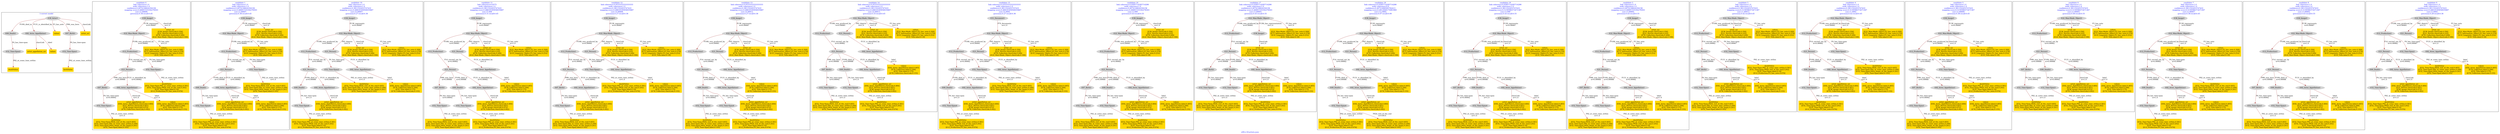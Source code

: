 digraph n0 {
fontcolor="blue"
remincross="true"
label="s09-s-18-artists.json"
subgraph cluster_0 {
label="1-correct model"
n2[style="filled",color="white",fillcolor="lightgray",label="E39_Actor1"];
n3[style="filled",color="white",fillcolor="lightgray",label="E69_Death1"];
n4[style="filled",color="white",fillcolor="lightgray",label="E82_Actor_Appellation1"];
n5[shape="plaintext",style="filled",fillcolor="gold",label="values"];
n6[style="filled",color="white",fillcolor="lightgray",label="E67_Birth1"];
n7[shape="plaintext",style="filled",fillcolor="gold",label="artist_uri"];
n8[style="filled",color="white",fillcolor="lightgray",label="E52_Time-Span1"];
n9[shape="plaintext",style="filled",fillcolor="gold",label="birthValue"];
n10[style="filled",color="white",fillcolor="lightgray",label="E52_Time-Span2"];
n11[shape="plaintext",style="filled",fillcolor="gold",label="deathValue"];
n12[shape="plaintext",style="filled",fillcolor="gold",label="artist_appellation_uri"];
n13[shape="plaintext",style="filled",fillcolor="gold",label="values"];
}
subgraph cluster_1 {
label="candidate 0\nlink coherence:1.0\nnode coherence:1.0\nconfidence:0.4074126624350158\nmapping score:0.49691533192278303\ncost:12.99899\n-precision:0.38-recall:0.45"
n15[style="filled",color="white",fillcolor="lightgray",label="E12_Production1"];
n16[style="filled",color="white",fillcolor="lightgray",label="E21_Person1"];
n17[style="filled",color="white",fillcolor="lightgray",label="E52_Time-Span2"];
n18[style="filled",color="white",fillcolor="lightgray",label="E67_Birth1"];
n19[style="filled",color="white",fillcolor="lightgray",label="E82_Actor_Appellation1"];
n20[style="filled",color="white",fillcolor="lightgray",label="E22_Man-Made_Object1"];
n21[style="filled",color="white",fillcolor="lightgray",label="E38_Image1"];
n22[style="filled",color="white",fillcolor="lightgray",label="E52_Time-Span1"];
n23[shape="plaintext",style="filled",fillcolor="gold",label="deathValue\n[E52_Time-Span,P82_at_some_time_within,0.581]\n[E52_Time-Span,P82b_end_of_the_end,0.202]\n[E52_Time-Span,label,0.14]\n[E12_Production,P3_has_note,0.076]"];
n24[shape="plaintext",style="filled",fillcolor="gold",label="values\n[E22_Man-Made_Object,P3_has_note,0.309]\n[E73_Information_Object,P3_has_note,0.279]\n[E33_Linguistic_Object,P3_has_note,0.233]\n[E35_Title,label,0.18]"];
n25[shape="plaintext",style="filled",fillcolor="gold",label="artist_appellation_uri\n[E82_Actor_Appellation,classLink,0.484]\n[E21_Person,classLink,0.401]\n[E38_Image,classLink,0.072]\n[E78_Collection,classLink,0.042]"];
n26[shape="plaintext",style="filled",fillcolor="gold",label="values\n[E82_Actor_Appellation,label,0.465]\n[E78_Collection,label,0.206]\n[E35_Title,label,0.175]\n[E78_Collection,classLink,0.155]"];
n27[shape="plaintext",style="filled",fillcolor="gold",label="artist_uri\n[E38_Image,classLink,0.356]\n[E21_Person,classLink,0.235]\n[E78_Collection,classLink,0.209]\n[E22_Man-Made_Object,classLink,0.199]"];
n28[shape="plaintext",style="filled",fillcolor="gold",label="birthValue\n[E52_Time-Span,P82b_end_of_the_end,0.405]\n[E52_Time-Span,P82_at_some_time_within,0.249]\n[E52_Time-Span,P82a_begin_of_the_begin,0.241]\n[E52_Time-Span,label,0.105]"];
}
subgraph cluster_2 {
label="candidate 1\nlink coherence:1.0\nnode coherence:1.0\nconfidence:0.4074126624350158\nmapping score:0.49691533192278303\ncost:12.99907\n-precision:0.38-recall:0.45"
n30[style="filled",color="white",fillcolor="lightgray",label="E12_Production1"];
n31[style="filled",color="white",fillcolor="lightgray",label="E21_Person1"];
n32[style="filled",color="white",fillcolor="lightgray",label="E52_Time-Span2"];
n33[style="filled",color="white",fillcolor="lightgray",label="E69_Death1"];
n34[style="filled",color="white",fillcolor="lightgray",label="E82_Actor_Appellation1"];
n35[style="filled",color="white",fillcolor="lightgray",label="E22_Man-Made_Object1"];
n36[style="filled",color="white",fillcolor="lightgray",label="E38_Image1"];
n37[style="filled",color="white",fillcolor="lightgray",label="E52_Time-Span4"];
n38[shape="plaintext",style="filled",fillcolor="gold",label="birthValue\n[E52_Time-Span,P82b_end_of_the_end,0.405]\n[E52_Time-Span,P82_at_some_time_within,0.249]\n[E52_Time-Span,P82a_begin_of_the_begin,0.241]\n[E52_Time-Span,label,0.105]"];
n39[shape="plaintext",style="filled",fillcolor="gold",label="values\n[E22_Man-Made_Object,P3_has_note,0.309]\n[E73_Information_Object,P3_has_note,0.279]\n[E33_Linguistic_Object,P3_has_note,0.233]\n[E35_Title,label,0.18]"];
n40[shape="plaintext",style="filled",fillcolor="gold",label="deathValue\n[E52_Time-Span,P82_at_some_time_within,0.581]\n[E52_Time-Span,P82b_end_of_the_end,0.202]\n[E52_Time-Span,label,0.14]\n[E12_Production,P3_has_note,0.076]"];
n41[shape="plaintext",style="filled",fillcolor="gold",label="artist_appellation_uri\n[E82_Actor_Appellation,classLink,0.484]\n[E21_Person,classLink,0.401]\n[E38_Image,classLink,0.072]\n[E78_Collection,classLink,0.042]"];
n42[shape="plaintext",style="filled",fillcolor="gold",label="values\n[E82_Actor_Appellation,label,0.465]\n[E78_Collection,label,0.206]\n[E35_Title,label,0.175]\n[E78_Collection,classLink,0.155]"];
n43[shape="plaintext",style="filled",fillcolor="gold",label="artist_uri\n[E38_Image,classLink,0.356]\n[E21_Person,classLink,0.235]\n[E78_Collection,classLink,0.209]\n[E22_Man-Made_Object,classLink,0.199]"];
}
subgraph cluster_3 {
label="candidate 10\nlink coherence:1.0\nnode coherence:1.0\nconfidence:0.3811522453747433\nmapping score:0.48816185956935887\ncost:14.99907\n-precision:0.27-recall:0.36"
n45[style="filled",color="white",fillcolor="lightgray",label="E12_Production1"];
n46[style="filled",color="white",fillcolor="lightgray",label="E21_Person1"];
n47[style="filled",color="white",fillcolor="lightgray",label="E52_Time-Span2"];
n48[style="filled",color="white",fillcolor="lightgray",label="E69_Death1"];
n49[style="filled",color="white",fillcolor="lightgray",label="E82_Actor_Appellation1"];
n50[style="filled",color="white",fillcolor="lightgray",label="E21_Person2"];
n51[style="filled",color="white",fillcolor="lightgray",label="E82_Actor_Appellation2"];
n52[style="filled",color="white",fillcolor="lightgray",label="E22_Man-Made_Object1"];
n53[style="filled",color="white",fillcolor="lightgray",label="E38_Image1"];
n54[style="filled",color="white",fillcolor="lightgray",label="E52_Time-Span4"];
n55[shape="plaintext",style="filled",fillcolor="gold",label="values\n[E82_Actor_Appellation,label,0.465]\n[E78_Collection,label,0.206]\n[E35_Title,label,0.175]\n[E78_Collection,classLink,0.155]"];
n56[shape="plaintext",style="filled",fillcolor="gold",label="artist_uri\n[E38_Image,classLink,0.356]\n[E21_Person,classLink,0.235]\n[E78_Collection,classLink,0.209]\n[E22_Man-Made_Object,classLink,0.199]"];
n57[shape="plaintext",style="filled",fillcolor="gold",label="birthValue\n[E52_Time-Span,P82b_end_of_the_end,0.405]\n[E52_Time-Span,P82_at_some_time_within,0.249]\n[E52_Time-Span,P82a_begin_of_the_begin,0.241]\n[E52_Time-Span,label,0.105]"];
n58[shape="plaintext",style="filled",fillcolor="gold",label="values\n[E22_Man-Made_Object,P3_has_note,0.309]\n[E73_Information_Object,P3_has_note,0.279]\n[E33_Linguistic_Object,P3_has_note,0.233]\n[E35_Title,label,0.18]"];
n59[shape="plaintext",style="filled",fillcolor="gold",label="deathValue\n[E52_Time-Span,P82_at_some_time_within,0.581]\n[E52_Time-Span,P82b_end_of_the_end,0.202]\n[E52_Time-Span,label,0.14]\n[E12_Production,P3_has_note,0.076]"];
n60[shape="plaintext",style="filled",fillcolor="gold",label="artist_appellation_uri\n[E82_Actor_Appellation,classLink,0.484]\n[E21_Person,classLink,0.401]\n[E38_Image,classLink,0.072]\n[E78_Collection,classLink,0.042]"];
}
subgraph cluster_4 {
label="candidate 11\nlink coherence:0.9375\nnode coherence:1.0\nconfidence:0.3811522453747433\nmapping score:0.48816185956935887\ncost:15.999\n-precision:0.31-recall:0.45"
n62[style="filled",color="white",fillcolor="lightgray",label="E12_Production1"];
n63[style="filled",color="white",fillcolor="lightgray",label="E21_Person1"];
n64[style="filled",color="white",fillcolor="lightgray",label="E67_Birth1"];
n65[style="filled",color="white",fillcolor="lightgray",label="E69_Death1"];
n66[style="filled",color="white",fillcolor="lightgray",label="E82_Actor_Appellation1"];
n67[style="filled",color="white",fillcolor="lightgray",label="E21_Person2"];
n68[style="filled",color="white",fillcolor="lightgray",label="E82_Actor_Appellation2"];
n69[style="filled",color="white",fillcolor="lightgray",label="E22_Man-Made_Object1"];
n70[style="filled",color="white",fillcolor="lightgray",label="E38_Image1"];
n71[style="filled",color="white",fillcolor="lightgray",label="E52_Time-Span1"];
n72[style="filled",color="white",fillcolor="lightgray",label="E52_Time-Span4"];
n73[shape="plaintext",style="filled",fillcolor="gold",label="values\n[E82_Actor_Appellation,label,0.465]\n[E78_Collection,label,0.206]\n[E35_Title,label,0.175]\n[E78_Collection,classLink,0.155]"];
n74[shape="plaintext",style="filled",fillcolor="gold",label="artist_uri\n[E38_Image,classLink,0.356]\n[E21_Person,classLink,0.235]\n[E78_Collection,classLink,0.209]\n[E22_Man-Made_Object,classLink,0.199]"];
n75[shape="plaintext",style="filled",fillcolor="gold",label="values\n[E22_Man-Made_Object,P3_has_note,0.309]\n[E73_Information_Object,P3_has_note,0.279]\n[E33_Linguistic_Object,P3_has_note,0.233]\n[E35_Title,label,0.18]"];
n76[shape="plaintext",style="filled",fillcolor="gold",label="deathValue\n[E52_Time-Span,P82_at_some_time_within,0.581]\n[E52_Time-Span,P82b_end_of_the_end,0.202]\n[E52_Time-Span,label,0.14]\n[E12_Production,P3_has_note,0.076]"];
n77[shape="plaintext",style="filled",fillcolor="gold",label="artist_appellation_uri\n[E82_Actor_Appellation,classLink,0.484]\n[E21_Person,classLink,0.401]\n[E38_Image,classLink,0.072]\n[E78_Collection,classLink,0.042]"];
n78[shape="plaintext",style="filled",fillcolor="gold",label="birthValue\n[E52_Time-Span,P82b_end_of_the_end,0.405]\n[E52_Time-Span,P82_at_some_time_within,0.249]\n[E52_Time-Span,P82a_begin_of_the_begin,0.241]\n[E52_Time-Span,label,0.105]"];
}
subgraph cluster_5 {
label="candidate 12\nlink coherence:0.9333333333333333\nnode coherence:1.0\nconfidence:0.3811522453747433\nmapping score:0.48816185956935887\ncost:14.99899\n-precision:0.27-recall:0.36"
n80[style="filled",color="white",fillcolor="lightgray",label="E12_Production1"];
n81[style="filled",color="white",fillcolor="lightgray",label="E21_Person1"];
n82[style="filled",color="white",fillcolor="lightgray",label="E52_Time-Span2"];
n83[style="filled",color="white",fillcolor="lightgray",label="E67_Birth1"];
n84[style="filled",color="white",fillcolor="lightgray",label="E82_Actor_Appellation1"];
n85[style="filled",color="white",fillcolor="lightgray",label="E21_Person2"];
n86[style="filled",color="white",fillcolor="lightgray",label="E82_Actor_Appellation2"];
n87[style="filled",color="white",fillcolor="lightgray",label="E22_Man-Made_Object1"];
n88[style="filled",color="white",fillcolor="lightgray",label="E38_Image1"];
n89[style="filled",color="white",fillcolor="lightgray",label="E52_Time-Span1"];
n90[shape="plaintext",style="filled",fillcolor="gold",label="values\n[E82_Actor_Appellation,label,0.465]\n[E78_Collection,label,0.206]\n[E35_Title,label,0.175]\n[E78_Collection,classLink,0.155]"];
n91[shape="plaintext",style="filled",fillcolor="gold",label="deathValue\n[E52_Time-Span,P82_at_some_time_within,0.581]\n[E52_Time-Span,P82b_end_of_the_end,0.202]\n[E52_Time-Span,label,0.14]\n[E12_Production,P3_has_note,0.076]"];
n92[shape="plaintext",style="filled",fillcolor="gold",label="artist_uri\n[E38_Image,classLink,0.356]\n[E21_Person,classLink,0.235]\n[E78_Collection,classLink,0.209]\n[E22_Man-Made_Object,classLink,0.199]"];
n93[shape="plaintext",style="filled",fillcolor="gold",label="values\n[E22_Man-Made_Object,P3_has_note,0.309]\n[E73_Information_Object,P3_has_note,0.279]\n[E33_Linguistic_Object,P3_has_note,0.233]\n[E35_Title,label,0.18]"];
n94[shape="plaintext",style="filled",fillcolor="gold",label="artist_appellation_uri\n[E82_Actor_Appellation,classLink,0.484]\n[E21_Person,classLink,0.401]\n[E38_Image,classLink,0.072]\n[E78_Collection,classLink,0.042]"];
n95[shape="plaintext",style="filled",fillcolor="gold",label="birthValue\n[E52_Time-Span,P82b_end_of_the_end,0.405]\n[E52_Time-Span,P82_at_some_time_within,0.249]\n[E52_Time-Span,P82a_begin_of_the_begin,0.241]\n[E52_Time-Span,label,0.105]"];
}
subgraph cluster_6 {
label="candidate 13\nlink coherence:0.9333333333333333\nnode coherence:1.0\nconfidence:0.3811522453747433\nmapping score:0.48816185956935887\ncost:14.99912\n-precision:0.27-recall:0.36"
n97[style="filled",color="white",fillcolor="lightgray",label="E12_Production1"];
n98[style="filled",color="white",fillcolor="lightgray",label="E21_Person1"];
n99[style="filled",color="white",fillcolor="lightgray",label="E69_Death1"];
n100[style="filled",color="white",fillcolor="lightgray",label="E82_Actor_Appellation1"];
n101[style="filled",color="white",fillcolor="lightgray",label="E21_Person2"];
n102[style="filled",color="white",fillcolor="lightgray",label="E82_Actor_Appellation2"];
n103[style="filled",color="white",fillcolor="lightgray",label="E22_Man-Made_Object1"];
n104[style="filled",color="white",fillcolor="lightgray",label="E38_Image1"];
n105[style="filled",color="white",fillcolor="lightgray",label="E52_Time-Span3"];
n106[style="filled",color="white",fillcolor="lightgray",label="E52_Time-Span4"];
n107[shape="plaintext",style="filled",fillcolor="gold",label="values\n[E82_Actor_Appellation,label,0.465]\n[E78_Collection,label,0.206]\n[E35_Title,label,0.175]\n[E78_Collection,classLink,0.155]"];
n108[shape="plaintext",style="filled",fillcolor="gold",label="artist_uri\n[E38_Image,classLink,0.356]\n[E21_Person,classLink,0.235]\n[E78_Collection,classLink,0.209]\n[E22_Man-Made_Object,classLink,0.199]"];
n109[shape="plaintext",style="filled",fillcolor="gold",label="values\n[E22_Man-Made_Object,P3_has_note,0.309]\n[E73_Information_Object,P3_has_note,0.279]\n[E33_Linguistic_Object,P3_has_note,0.233]\n[E35_Title,label,0.18]"];
n110[shape="plaintext",style="filled",fillcolor="gold",label="deathValue\n[E52_Time-Span,P82_at_some_time_within,0.581]\n[E52_Time-Span,P82b_end_of_the_end,0.202]\n[E52_Time-Span,label,0.14]\n[E12_Production,P3_has_note,0.076]"];
n111[shape="plaintext",style="filled",fillcolor="gold",label="birthValue\n[E52_Time-Span,P82b_end_of_the_end,0.405]\n[E52_Time-Span,P82_at_some_time_within,0.249]\n[E52_Time-Span,P82a_begin_of_the_begin,0.241]\n[E52_Time-Span,label,0.105]"];
n112[shape="plaintext",style="filled",fillcolor="gold",label="artist_appellation_uri\n[E82_Actor_Appellation,classLink,0.484]\n[E21_Person,classLink,0.401]\n[E38_Image,classLink,0.072]\n[E78_Collection,classLink,0.042]"];
}
subgraph cluster_7 {
label="candidate 14\nlink coherence:0.9333333333333333\nnode coherence:1.0\nconfidence:0.3811522453747433\nmapping score:0.48816185956935887\ncost:14.99913\n-precision:0.33-recall:0.45"
n114[style="filled",color="white",fillcolor="lightgray",label="E12_Production1"];
n115[style="filled",color="white",fillcolor="lightgray",label="E21_Person1"];
n116[style="filled",color="white",fillcolor="lightgray",label="E67_Birth1"];
n117[style="filled",color="white",fillcolor="lightgray",label="E69_Death1"];
n118[style="filled",color="white",fillcolor="lightgray",label="E82_Actor_Appellation1"];
n119[style="filled",color="white",fillcolor="lightgray",label="E21_Person2"];
n120[style="filled",color="white",fillcolor="lightgray",label="E82_Actor_Appellation2"];
n121[style="filled",color="white",fillcolor="lightgray",label="E22_Man-Made_Object1"];
n122[style="filled",color="white",fillcolor="lightgray",label="E52_Time-Span1"];
n123[style="filled",color="white",fillcolor="lightgray",label="E52_Time-Span4"];
n124[shape="plaintext",style="filled",fillcolor="gold",label="values\n[E82_Actor_Appellation,label,0.465]\n[E78_Collection,label,0.206]\n[E35_Title,label,0.175]\n[E78_Collection,classLink,0.155]"];
n125[shape="plaintext",style="filled",fillcolor="gold",label="artist_uri\n[E38_Image,classLink,0.356]\n[E21_Person,classLink,0.235]\n[E78_Collection,classLink,0.209]\n[E22_Man-Made_Object,classLink,0.199]"];
n126[shape="plaintext",style="filled",fillcolor="gold",label="values\n[E22_Man-Made_Object,P3_has_note,0.309]\n[E73_Information_Object,P3_has_note,0.279]\n[E33_Linguistic_Object,P3_has_note,0.233]\n[E35_Title,label,0.18]"];
n127[shape="plaintext",style="filled",fillcolor="gold",label="deathValue\n[E52_Time-Span,P82_at_some_time_within,0.581]\n[E52_Time-Span,P82b_end_of_the_end,0.202]\n[E52_Time-Span,label,0.14]\n[E12_Production,P3_has_note,0.076]"];
n128[shape="plaintext",style="filled",fillcolor="gold",label="artist_appellation_uri\n[E82_Actor_Appellation,classLink,0.484]\n[E21_Person,classLink,0.401]\n[E38_Image,classLink,0.072]\n[E78_Collection,classLink,0.042]"];
n129[shape="plaintext",style="filled",fillcolor="gold",label="birthValue\n[E52_Time-Span,P82b_end_of_the_end,0.405]\n[E52_Time-Span,P82_at_some_time_within,0.249]\n[E52_Time-Span,P82a_begin_of_the_begin,0.241]\n[E52_Time-Span,label,0.105]"];
}
subgraph cluster_8 {
label="candidate 15\nlink coherence:0.9333333333333333\nnode coherence:1.0\nconfidence:0.3811522453747433\nmapping score:0.48816185956935887\ncost:14.9992\n-precision:0.27-recall:0.36"
n131[style="filled",color="white",fillcolor="lightgray",label="E12_Production1"];
n132[style="filled",color="white",fillcolor="lightgray",label="E21_Person1"];
n133[style="filled",color="white",fillcolor="lightgray",label="E52_Time-Span2"];
n134[style="filled",color="white",fillcolor="lightgray",label="E69_Death1"];
n135[style="filled",color="white",fillcolor="lightgray",label="E82_Actor_Appellation1"];
n136[style="filled",color="white",fillcolor="lightgray",label="E21_Person2"];
n137[style="filled",color="white",fillcolor="lightgray",label="E82_Actor_Appellation2"];
n138[style="filled",color="white",fillcolor="lightgray",label="E22_Man-Made_Object1"];
n139[style="filled",color="white",fillcolor="lightgray",label="E31_Document1"];
n140[style="filled",color="white",fillcolor="lightgray",label="E52_Time-Span4"];
n141[shape="plaintext",style="filled",fillcolor="gold",label="values\n[E82_Actor_Appellation,label,0.465]\n[E78_Collection,label,0.206]\n[E35_Title,label,0.175]\n[E78_Collection,classLink,0.155]"];
n142[shape="plaintext",style="filled",fillcolor="gold",label="artist_uri\n[E38_Image,classLink,0.356]\n[E21_Person,classLink,0.235]\n[E78_Collection,classLink,0.209]\n[E22_Man-Made_Object,classLink,0.199]"];
n143[shape="plaintext",style="filled",fillcolor="gold",label="birthValue\n[E52_Time-Span,P82b_end_of_the_end,0.405]\n[E52_Time-Span,P82_at_some_time_within,0.249]\n[E52_Time-Span,P82a_begin_of_the_begin,0.241]\n[E52_Time-Span,label,0.105]"];
n144[shape="plaintext",style="filled",fillcolor="gold",label="values\n[E22_Man-Made_Object,P3_has_note,0.309]\n[E73_Information_Object,P3_has_note,0.279]\n[E33_Linguistic_Object,P3_has_note,0.233]\n[E35_Title,label,0.18]"];
n145[shape="plaintext",style="filled",fillcolor="gold",label="deathValue\n[E52_Time-Span,P82_at_some_time_within,0.581]\n[E52_Time-Span,P82b_end_of_the_end,0.202]\n[E52_Time-Span,label,0.14]\n[E12_Production,P3_has_note,0.076]"];
n146[shape="plaintext",style="filled",fillcolor="gold",label="artist_appellation_uri\n[E82_Actor_Appellation,classLink,0.484]\n[E21_Person,classLink,0.401]\n[E38_Image,classLink,0.072]\n[E78_Collection,classLink,0.042]"];
}
subgraph cluster_9 {
label="candidate 16\nlink coherence:0.9285714285714286\nnode coherence:1.0\nconfidence:0.4074126624350158\nmapping score:0.49691533192278303\ncost:13.999\n-precision:0.43-recall:0.55"
n148[style="filled",color="white",fillcolor="lightgray",label="E12_Production1"];
n149[style="filled",color="white",fillcolor="lightgray",label="E21_Person1"];
n150[style="filled",color="white",fillcolor="lightgray",label="E67_Birth1"];
n151[style="filled",color="white",fillcolor="lightgray",label="E69_Death1"];
n152[style="filled",color="white",fillcolor="lightgray",label="E82_Actor_Appellation1"];
n153[style="filled",color="white",fillcolor="lightgray",label="E22_Man-Made_Object1"];
n154[style="filled",color="white",fillcolor="lightgray",label="E38_Image1"];
n155[style="filled",color="white",fillcolor="lightgray",label="E52_Time-Span1"];
n156[style="filled",color="white",fillcolor="lightgray",label="E52_Time-Span4"];
n157[shape="plaintext",style="filled",fillcolor="gold",label="values\n[E22_Man-Made_Object,P3_has_note,0.309]\n[E73_Information_Object,P3_has_note,0.279]\n[E33_Linguistic_Object,P3_has_note,0.233]\n[E35_Title,label,0.18]"];
n158[shape="plaintext",style="filled",fillcolor="gold",label="deathValue\n[E52_Time-Span,P82_at_some_time_within,0.581]\n[E52_Time-Span,P82b_end_of_the_end,0.202]\n[E52_Time-Span,label,0.14]\n[E12_Production,P3_has_note,0.076]"];
n159[shape="plaintext",style="filled",fillcolor="gold",label="artist_appellation_uri\n[E82_Actor_Appellation,classLink,0.484]\n[E21_Person,classLink,0.401]\n[E38_Image,classLink,0.072]\n[E78_Collection,classLink,0.042]"];
n160[shape="plaintext",style="filled",fillcolor="gold",label="values\n[E82_Actor_Appellation,label,0.465]\n[E78_Collection,label,0.206]\n[E35_Title,label,0.175]\n[E78_Collection,classLink,0.155]"];
n161[shape="plaintext",style="filled",fillcolor="gold",label="artist_uri\n[E38_Image,classLink,0.356]\n[E21_Person,classLink,0.235]\n[E78_Collection,classLink,0.209]\n[E22_Man-Made_Object,classLink,0.199]"];
n162[shape="plaintext",style="filled",fillcolor="gold",label="birthValue\n[E52_Time-Span,P82b_end_of_the_end,0.405]\n[E52_Time-Span,P82_at_some_time_within,0.249]\n[E52_Time-Span,P82a_begin_of_the_begin,0.241]\n[E52_Time-Span,label,0.105]"];
}
subgraph cluster_10 {
label="candidate 17\nlink coherence:0.9285714285714286\nnode coherence:1.0\nconfidence:0.4074126624350158\nmapping score:0.49691533192278303\ncost:13.99905\n-precision:0.43-recall:0.55"
n164[style="filled",color="white",fillcolor="lightgray",label="E12_Production1"];
n165[style="filled",color="white",fillcolor="lightgray",label="E21_Person1"];
n166[style="filled",color="white",fillcolor="lightgray",label="E67_Birth1"];
n167[style="filled",color="white",fillcolor="lightgray",label="E69_Death1"];
n168[style="filled",color="white",fillcolor="lightgray",label="E82_Actor_Appellation1"];
n169[style="filled",color="white",fillcolor="lightgray",label="E22_Man-Made_Object1"];
n170[style="filled",color="white",fillcolor="lightgray",label="E38_Image1"];
n171[style="filled",color="white",fillcolor="lightgray",label="E52_Time-Span1"];
n172[style="filled",color="white",fillcolor="lightgray",label="E52_Time-Span3"];
n173[shape="plaintext",style="filled",fillcolor="gold",label="values\n[E22_Man-Made_Object,P3_has_note,0.309]\n[E73_Information_Object,P3_has_note,0.279]\n[E33_Linguistic_Object,P3_has_note,0.233]\n[E35_Title,label,0.18]"];
n174[shape="plaintext",style="filled",fillcolor="gold",label="deathValue\n[E52_Time-Span,P82_at_some_time_within,0.581]\n[E52_Time-Span,P82b_end_of_the_end,0.202]\n[E52_Time-Span,label,0.14]\n[E12_Production,P3_has_note,0.076]"];
n175[shape="plaintext",style="filled",fillcolor="gold",label="artist_appellation_uri\n[E82_Actor_Appellation,classLink,0.484]\n[E21_Person,classLink,0.401]\n[E38_Image,classLink,0.072]\n[E78_Collection,classLink,0.042]"];
n176[shape="plaintext",style="filled",fillcolor="gold",label="values\n[E82_Actor_Appellation,label,0.465]\n[E78_Collection,label,0.206]\n[E35_Title,label,0.175]\n[E78_Collection,classLink,0.155]"];
n177[shape="plaintext",style="filled",fillcolor="gold",label="artist_uri\n[E38_Image,classLink,0.356]\n[E21_Person,classLink,0.235]\n[E78_Collection,classLink,0.209]\n[E22_Man-Made_Object,classLink,0.199]"];
n178[shape="plaintext",style="filled",fillcolor="gold",label="birthValue\n[E52_Time-Span,P82b_end_of_the_end,0.405]\n[E52_Time-Span,P82_at_some_time_within,0.249]\n[E52_Time-Span,P82a_begin_of_the_begin,0.241]\n[E52_Time-Span,label,0.105]"];
}
subgraph cluster_11 {
label="candidate 18\nlink coherence:0.9285714285714286\nnode coherence:0.9\nconfidence:0.40721808585792413\nmapping score:0.4912949175081969\ncost:112.9992\n-precision:0.07-recall:0.09"
n180[style="filled",color="white",fillcolor="lightgray",label="E12_Production1"];
n181[style="filled",color="white",fillcolor="lightgray",label="E21_Person1"];
n182[style="filled",color="white",fillcolor="lightgray",label="E69_Death1"];
n183[style="filled",color="white",fillcolor="lightgray",label="E82_Actor_Appellation1"];
n184[style="filled",color="white",fillcolor="lightgray",label="E21_Person2"];
n185[style="filled",color="white",fillcolor="lightgray",label="E82_Actor_Appellation2"];
n186[style="filled",color="white",fillcolor="lightgray",label="E22_Man-Made_Object1"];
n187[style="filled",color="white",fillcolor="lightgray",label="E38_Image1"];
n188[style="filled",color="white",fillcolor="lightgray",label="E52_Time-Span4"];
n189[shape="plaintext",style="filled",fillcolor="gold",label="values\n[E82_Actor_Appellation,label,0.465]\n[E78_Collection,label,0.206]\n[E35_Title,label,0.175]\n[E78_Collection,classLink,0.155]"];
n190[shape="plaintext",style="filled",fillcolor="gold",label="artist_uri\n[E38_Image,classLink,0.356]\n[E21_Person,classLink,0.235]\n[E78_Collection,classLink,0.209]\n[E22_Man-Made_Object,classLink,0.199]"];
n191[shape="plaintext",style="filled",fillcolor="gold",label="values\n[E22_Man-Made_Object,P3_has_note,0.309]\n[E73_Information_Object,P3_has_note,0.279]\n[E33_Linguistic_Object,P3_has_note,0.233]\n[E35_Title,label,0.18]"];
n192[shape="plaintext",style="filled",fillcolor="gold",label="deathValue\n[E52_Time-Span,P82_at_some_time_within,0.581]\n[E52_Time-Span,P82b_end_of_the_end,0.202]\n[E52_Time-Span,label,0.14]\n[E12_Production,P3_has_note,0.076]"];
n193[shape="plaintext",style="filled",fillcolor="gold",label="artist_appellation_uri\n[E82_Actor_Appellation,classLink,0.484]\n[E21_Person,classLink,0.401]\n[E38_Image,classLink,0.072]\n[E78_Collection,classLink,0.042]"];
n194[shape="plaintext",style="filled",fillcolor="gold",label="birthValue\n[E52_Time-Span,P82b_end_of_the_end,0.405]\n[E52_Time-Span,P82_at_some_time_within,0.249]\n[E52_Time-Span,P82a_begin_of_the_begin,0.241]\n[E52_Time-Span,label,0.105]"];
}
subgraph cluster_12 {
label="candidate 19\nlink coherence:0.9285714285714286\nnode coherence:1.0\nconfidence:0.3811522453747433\nmapping score:0.5159396373471367\ncost:13.999\n-precision:0.43-recall:0.55"
n196[style="filled",color="white",fillcolor="lightgray",label="E12_Production1"];
n197[style="filled",color="white",fillcolor="lightgray",label="E21_Person1"];
n198[style="filled",color="white",fillcolor="lightgray",label="E67_Birth1"];
n199[style="filled",color="white",fillcolor="lightgray",label="E69_Death1"];
n200[style="filled",color="white",fillcolor="lightgray",label="E82_Actor_Appellation1"];
n201[style="filled",color="white",fillcolor="lightgray",label="E22_Man-Made_Object1"];
n202[style="filled",color="white",fillcolor="lightgray",label="E38_Image1"];
n203[style="filled",color="white",fillcolor="lightgray",label="E52_Time-Span1"];
n204[style="filled",color="white",fillcolor="lightgray",label="E52_Time-Span4"];
n205[shape="plaintext",style="filled",fillcolor="gold",label="artist_uri\n[E38_Image,classLink,0.356]\n[E21_Person,classLink,0.235]\n[E78_Collection,classLink,0.209]\n[E22_Man-Made_Object,classLink,0.199]"];
n206[shape="plaintext",style="filled",fillcolor="gold",label="values\n[E22_Man-Made_Object,P3_has_note,0.309]\n[E73_Information_Object,P3_has_note,0.279]\n[E33_Linguistic_Object,P3_has_note,0.233]\n[E35_Title,label,0.18]"];
n207[shape="plaintext",style="filled",fillcolor="gold",label="deathValue\n[E52_Time-Span,P82_at_some_time_within,0.581]\n[E52_Time-Span,P82b_end_of_the_end,0.202]\n[E52_Time-Span,label,0.14]\n[E12_Production,P3_has_note,0.076]"];
n208[shape="plaintext",style="filled",fillcolor="gold",label="artist_appellation_uri\n[E82_Actor_Appellation,classLink,0.484]\n[E21_Person,classLink,0.401]\n[E38_Image,classLink,0.072]\n[E78_Collection,classLink,0.042]"];
n209[shape="plaintext",style="filled",fillcolor="gold",label="values\n[E82_Actor_Appellation,label,0.465]\n[E78_Collection,label,0.206]\n[E35_Title,label,0.175]\n[E78_Collection,classLink,0.155]"];
n210[shape="plaintext",style="filled",fillcolor="gold",label="birthValue\n[E52_Time-Span,P82b_end_of_the_end,0.405]\n[E52_Time-Span,P82_at_some_time_within,0.249]\n[E52_Time-Span,P82a_begin_of_the_begin,0.241]\n[E52_Time-Span,label,0.105]"];
}
subgraph cluster_13 {
label="candidate 2\nlink coherence:1.0\nnode coherence:1.0\nconfidence:0.4074126624350158\nmapping score:0.49691533192278303\ncost:13.99892\n-precision:0.43-recall:0.55"
n212[style="filled",color="white",fillcolor="lightgray",label="E12_Production1"];
n213[style="filled",color="white",fillcolor="lightgray",label="E21_Person1"];
n214[style="filled",color="white",fillcolor="lightgray",label="E67_Birth1"];
n215[style="filled",color="white",fillcolor="lightgray",label="E69_Death1"];
n216[style="filled",color="white",fillcolor="lightgray",label="E82_Actor_Appellation1"];
n217[style="filled",color="white",fillcolor="lightgray",label="E22_Man-Made_Object1"];
n218[style="filled",color="white",fillcolor="lightgray",label="E38_Image1"];
n219[style="filled",color="white",fillcolor="lightgray",label="E52_Time-Span1"];
n220[style="filled",color="white",fillcolor="lightgray",label="E52_Time-Span3"];
n221[shape="plaintext",style="filled",fillcolor="gold",label="values\n[E22_Man-Made_Object,P3_has_note,0.309]\n[E73_Information_Object,P3_has_note,0.279]\n[E33_Linguistic_Object,P3_has_note,0.233]\n[E35_Title,label,0.18]"];
n222[shape="plaintext",style="filled",fillcolor="gold",label="deathValue\n[E52_Time-Span,P82_at_some_time_within,0.581]\n[E52_Time-Span,P82b_end_of_the_end,0.202]\n[E52_Time-Span,label,0.14]\n[E12_Production,P3_has_note,0.076]"];
n223[shape="plaintext",style="filled",fillcolor="gold",label="artist_appellation_uri\n[E82_Actor_Appellation,classLink,0.484]\n[E21_Person,classLink,0.401]\n[E38_Image,classLink,0.072]\n[E78_Collection,classLink,0.042]"];
n224[shape="plaintext",style="filled",fillcolor="gold",label="values\n[E82_Actor_Appellation,label,0.465]\n[E78_Collection,label,0.206]\n[E35_Title,label,0.175]\n[E78_Collection,classLink,0.155]"];
n225[shape="plaintext",style="filled",fillcolor="gold",label="artist_uri\n[E38_Image,classLink,0.356]\n[E21_Person,classLink,0.235]\n[E78_Collection,classLink,0.209]\n[E22_Man-Made_Object,classLink,0.199]"];
n226[shape="plaintext",style="filled",fillcolor="gold",label="birthValue\n[E52_Time-Span,P82b_end_of_the_end,0.405]\n[E52_Time-Span,P82_at_some_time_within,0.249]\n[E52_Time-Span,P82a_begin_of_the_begin,0.241]\n[E52_Time-Span,label,0.105]"];
}
subgraph cluster_14 {
label="candidate 3\nlink coherence:1.0\nnode coherence:1.0\nconfidence:0.3811522453747433\nmapping score:0.5159396373471367\ncost:11.99912\n-precision:0.42-recall:0.45"
n228[style="filled",color="white",fillcolor="lightgray",label="E12_Production1"];
n229[style="filled",color="white",fillcolor="lightgray",label="E21_Person1"];
n230[style="filled",color="white",fillcolor="lightgray",label="E52_Time-Span2"];
n231[style="filled",color="white",fillcolor="lightgray",label="E67_Birth1"];
n232[style="filled",color="white",fillcolor="lightgray",label="E82_Actor_Appellation1"];
n233[style="filled",color="white",fillcolor="lightgray",label="E22_Man-Made_Object1"];
n234[style="filled",color="white",fillcolor="lightgray",label="E52_Time-Span1"];
n235[shape="plaintext",style="filled",fillcolor="gold",label="deathValue\n[E52_Time-Span,P82_at_some_time_within,0.581]\n[E52_Time-Span,P82b_end_of_the_end,0.202]\n[E52_Time-Span,label,0.14]\n[E12_Production,P3_has_note,0.076]"];
n236[shape="plaintext",style="filled",fillcolor="gold",label="artist_uri\n[E38_Image,classLink,0.356]\n[E21_Person,classLink,0.235]\n[E78_Collection,classLink,0.209]\n[E22_Man-Made_Object,classLink,0.199]"];
n237[shape="plaintext",style="filled",fillcolor="gold",label="values\n[E22_Man-Made_Object,P3_has_note,0.309]\n[E73_Information_Object,P3_has_note,0.279]\n[E33_Linguistic_Object,P3_has_note,0.233]\n[E35_Title,label,0.18]"];
n238[shape="plaintext",style="filled",fillcolor="gold",label="artist_appellation_uri\n[E82_Actor_Appellation,classLink,0.484]\n[E21_Person,classLink,0.401]\n[E38_Image,classLink,0.072]\n[E78_Collection,classLink,0.042]"];
n239[shape="plaintext",style="filled",fillcolor="gold",label="values\n[E82_Actor_Appellation,label,0.465]\n[E78_Collection,label,0.206]\n[E35_Title,label,0.175]\n[E78_Collection,classLink,0.155]"];
n240[shape="plaintext",style="filled",fillcolor="gold",label="birthValue\n[E52_Time-Span,P82b_end_of_the_end,0.405]\n[E52_Time-Span,P82_at_some_time_within,0.249]\n[E52_Time-Span,P82a_begin_of_the_begin,0.241]\n[E52_Time-Span,label,0.105]"];
}
subgraph cluster_15 {
label="candidate 4\nlink coherence:1.0\nnode coherence:1.0\nconfidence:0.3811522453747433\nmapping score:0.5159396373471367\ncost:11.9992\n-precision:0.42-recall:0.45"
n242[style="filled",color="white",fillcolor="lightgray",label="E12_Production1"];
n243[style="filled",color="white",fillcolor="lightgray",label="E21_Person1"];
n244[style="filled",color="white",fillcolor="lightgray",label="E52_Time-Span2"];
n245[style="filled",color="white",fillcolor="lightgray",label="E69_Death1"];
n246[style="filled",color="white",fillcolor="lightgray",label="E82_Actor_Appellation1"];
n247[style="filled",color="white",fillcolor="lightgray",label="E22_Man-Made_Object1"];
n248[style="filled",color="white",fillcolor="lightgray",label="E52_Time-Span4"];
n249[shape="plaintext",style="filled",fillcolor="gold",label="artist_uri\n[E38_Image,classLink,0.356]\n[E21_Person,classLink,0.235]\n[E78_Collection,classLink,0.209]\n[E22_Man-Made_Object,classLink,0.199]"];
n250[shape="plaintext",style="filled",fillcolor="gold",label="birthValue\n[E52_Time-Span,P82b_end_of_the_end,0.405]\n[E52_Time-Span,P82_at_some_time_within,0.249]\n[E52_Time-Span,P82a_begin_of_the_begin,0.241]\n[E52_Time-Span,label,0.105]"];
n251[shape="plaintext",style="filled",fillcolor="gold",label="values\n[E22_Man-Made_Object,P3_has_note,0.309]\n[E73_Information_Object,P3_has_note,0.279]\n[E33_Linguistic_Object,P3_has_note,0.233]\n[E35_Title,label,0.18]"];
n252[shape="plaintext",style="filled",fillcolor="gold",label="deathValue\n[E52_Time-Span,P82_at_some_time_within,0.581]\n[E52_Time-Span,P82b_end_of_the_end,0.202]\n[E52_Time-Span,label,0.14]\n[E12_Production,P3_has_note,0.076]"];
n253[shape="plaintext",style="filled",fillcolor="gold",label="artist_appellation_uri\n[E82_Actor_Appellation,classLink,0.484]\n[E21_Person,classLink,0.401]\n[E38_Image,classLink,0.072]\n[E78_Collection,classLink,0.042]"];
n254[shape="plaintext",style="filled",fillcolor="gold",label="values\n[E82_Actor_Appellation,label,0.465]\n[E78_Collection,label,0.206]\n[E35_Title,label,0.175]\n[E78_Collection,classLink,0.155]"];
}
subgraph cluster_16 {
label="candidate 5\nlink coherence:1.0\nnode coherence:1.0\nconfidence:0.3811522453747433\nmapping score:0.5159396373471367\ncost:12.99899\n-precision:0.38-recall:0.45"
n256[style="filled",color="white",fillcolor="lightgray",label="E12_Production1"];
n257[style="filled",color="white",fillcolor="lightgray",label="E21_Person1"];
n258[style="filled",color="white",fillcolor="lightgray",label="E52_Time-Span2"];
n259[style="filled",color="white",fillcolor="lightgray",label="E67_Birth1"];
n260[style="filled",color="white",fillcolor="lightgray",label="E82_Actor_Appellation1"];
n261[style="filled",color="white",fillcolor="lightgray",label="E22_Man-Made_Object1"];
n262[style="filled",color="white",fillcolor="lightgray",label="E38_Image1"];
n263[style="filled",color="white",fillcolor="lightgray",label="E52_Time-Span1"];
n264[shape="plaintext",style="filled",fillcolor="gold",label="deathValue\n[E52_Time-Span,P82_at_some_time_within,0.581]\n[E52_Time-Span,P82b_end_of_the_end,0.202]\n[E52_Time-Span,label,0.14]\n[E12_Production,P3_has_note,0.076]"];
n265[shape="plaintext",style="filled",fillcolor="gold",label="artist_uri\n[E38_Image,classLink,0.356]\n[E21_Person,classLink,0.235]\n[E78_Collection,classLink,0.209]\n[E22_Man-Made_Object,classLink,0.199]"];
n266[shape="plaintext",style="filled",fillcolor="gold",label="values\n[E22_Man-Made_Object,P3_has_note,0.309]\n[E73_Information_Object,P3_has_note,0.279]\n[E33_Linguistic_Object,P3_has_note,0.233]\n[E35_Title,label,0.18]"];
n267[shape="plaintext",style="filled",fillcolor="gold",label="artist_appellation_uri\n[E82_Actor_Appellation,classLink,0.484]\n[E21_Person,classLink,0.401]\n[E38_Image,classLink,0.072]\n[E78_Collection,classLink,0.042]"];
n268[shape="plaintext",style="filled",fillcolor="gold",label="values\n[E82_Actor_Appellation,label,0.465]\n[E78_Collection,label,0.206]\n[E35_Title,label,0.175]\n[E78_Collection,classLink,0.155]"];
n269[shape="plaintext",style="filled",fillcolor="gold",label="birthValue\n[E52_Time-Span,P82b_end_of_the_end,0.405]\n[E52_Time-Span,P82_at_some_time_within,0.249]\n[E52_Time-Span,P82a_begin_of_the_begin,0.241]\n[E52_Time-Span,label,0.105]"];
}
subgraph cluster_17 {
label="candidate 6\nlink coherence:1.0\nnode coherence:1.0\nconfidence:0.3811522453747433\nmapping score:0.5159396373471367\ncost:12.99905\n-precision:0.46-recall:0.55"
n271[style="filled",color="white",fillcolor="lightgray",label="E12_Production1"];
n272[style="filled",color="white",fillcolor="lightgray",label="E21_Person1"];
n273[style="filled",color="white",fillcolor="lightgray",label="E67_Birth1"];
n274[style="filled",color="white",fillcolor="lightgray",label="E69_Death1"];
n275[style="filled",color="white",fillcolor="lightgray",label="E82_Actor_Appellation1"];
n276[style="filled",color="white",fillcolor="lightgray",label="E22_Man-Made_Object1"];
n277[style="filled",color="white",fillcolor="lightgray",label="E52_Time-Span1"];
n278[style="filled",color="white",fillcolor="lightgray",label="E52_Time-Span3"];
n279[shape="plaintext",style="filled",fillcolor="gold",label="artist_uri\n[E38_Image,classLink,0.356]\n[E21_Person,classLink,0.235]\n[E78_Collection,classLink,0.209]\n[E22_Man-Made_Object,classLink,0.199]"];
n280[shape="plaintext",style="filled",fillcolor="gold",label="values\n[E22_Man-Made_Object,P3_has_note,0.309]\n[E73_Information_Object,P3_has_note,0.279]\n[E33_Linguistic_Object,P3_has_note,0.233]\n[E35_Title,label,0.18]"];
n281[shape="plaintext",style="filled",fillcolor="gold",label="deathValue\n[E52_Time-Span,P82_at_some_time_within,0.581]\n[E52_Time-Span,P82b_end_of_the_end,0.202]\n[E52_Time-Span,label,0.14]\n[E12_Production,P3_has_note,0.076]"];
n282[shape="plaintext",style="filled",fillcolor="gold",label="artist_appellation_uri\n[E82_Actor_Appellation,classLink,0.484]\n[E21_Person,classLink,0.401]\n[E38_Image,classLink,0.072]\n[E78_Collection,classLink,0.042]"];
n283[shape="plaintext",style="filled",fillcolor="gold",label="values\n[E82_Actor_Appellation,label,0.465]\n[E78_Collection,label,0.206]\n[E35_Title,label,0.175]\n[E78_Collection,classLink,0.155]"];
n284[shape="plaintext",style="filled",fillcolor="gold",label="birthValue\n[E52_Time-Span,P82b_end_of_the_end,0.405]\n[E52_Time-Span,P82_at_some_time_within,0.249]\n[E52_Time-Span,P82a_begin_of_the_begin,0.241]\n[E52_Time-Span,label,0.105]"];
}
subgraph cluster_18 {
label="candidate 7\nlink coherence:1.0\nnode coherence:1.0\nconfidence:0.3811522453747433\nmapping score:0.5159396373471367\ncost:12.99907\n-precision:0.38-recall:0.45"
n286[style="filled",color="white",fillcolor="lightgray",label="E12_Production1"];
n287[style="filled",color="white",fillcolor="lightgray",label="E21_Person1"];
n288[style="filled",color="white",fillcolor="lightgray",label="E52_Time-Span2"];
n289[style="filled",color="white",fillcolor="lightgray",label="E69_Death1"];
n290[style="filled",color="white",fillcolor="lightgray",label="E82_Actor_Appellation1"];
n291[style="filled",color="white",fillcolor="lightgray",label="E22_Man-Made_Object1"];
n292[style="filled",color="white",fillcolor="lightgray",label="E38_Image1"];
n293[style="filled",color="white",fillcolor="lightgray",label="E52_Time-Span4"];
n294[shape="plaintext",style="filled",fillcolor="gold",label="artist_uri\n[E38_Image,classLink,0.356]\n[E21_Person,classLink,0.235]\n[E78_Collection,classLink,0.209]\n[E22_Man-Made_Object,classLink,0.199]"];
n295[shape="plaintext",style="filled",fillcolor="gold",label="birthValue\n[E52_Time-Span,P82b_end_of_the_end,0.405]\n[E52_Time-Span,P82_at_some_time_within,0.249]\n[E52_Time-Span,P82a_begin_of_the_begin,0.241]\n[E52_Time-Span,label,0.105]"];
n296[shape="plaintext",style="filled",fillcolor="gold",label="values\n[E22_Man-Made_Object,P3_has_note,0.309]\n[E73_Information_Object,P3_has_note,0.279]\n[E33_Linguistic_Object,P3_has_note,0.233]\n[E35_Title,label,0.18]"];
n297[shape="plaintext",style="filled",fillcolor="gold",label="deathValue\n[E52_Time-Span,P82_at_some_time_within,0.581]\n[E52_Time-Span,P82b_end_of_the_end,0.202]\n[E52_Time-Span,label,0.14]\n[E12_Production,P3_has_note,0.076]"];
n298[shape="plaintext",style="filled",fillcolor="gold",label="artist_appellation_uri\n[E82_Actor_Appellation,classLink,0.484]\n[E21_Person,classLink,0.401]\n[E38_Image,classLink,0.072]\n[E78_Collection,classLink,0.042]"];
n299[shape="plaintext",style="filled",fillcolor="gold",label="values\n[E82_Actor_Appellation,label,0.465]\n[E78_Collection,label,0.206]\n[E35_Title,label,0.175]\n[E78_Collection,classLink,0.155]"];
}
subgraph cluster_19 {
label="candidate 8\nlink coherence:1.0\nnode coherence:1.0\nconfidence:0.3811522453747433\nmapping score:0.5159396373471367\ncost:13.99892\n-precision:0.43-recall:0.55"
n301[style="filled",color="white",fillcolor="lightgray",label="E12_Production1"];
n302[style="filled",color="white",fillcolor="lightgray",label="E21_Person1"];
n303[style="filled",color="white",fillcolor="lightgray",label="E67_Birth1"];
n304[style="filled",color="white",fillcolor="lightgray",label="E69_Death1"];
n305[style="filled",color="white",fillcolor="lightgray",label="E82_Actor_Appellation1"];
n306[style="filled",color="white",fillcolor="lightgray",label="E22_Man-Made_Object1"];
n307[style="filled",color="white",fillcolor="lightgray",label="E38_Image1"];
n308[style="filled",color="white",fillcolor="lightgray",label="E52_Time-Span1"];
n309[style="filled",color="white",fillcolor="lightgray",label="E52_Time-Span3"];
n310[shape="plaintext",style="filled",fillcolor="gold",label="artist_uri\n[E38_Image,classLink,0.356]\n[E21_Person,classLink,0.235]\n[E78_Collection,classLink,0.209]\n[E22_Man-Made_Object,classLink,0.199]"];
n311[shape="plaintext",style="filled",fillcolor="gold",label="values\n[E22_Man-Made_Object,P3_has_note,0.309]\n[E73_Information_Object,P3_has_note,0.279]\n[E33_Linguistic_Object,P3_has_note,0.233]\n[E35_Title,label,0.18]"];
n312[shape="plaintext",style="filled",fillcolor="gold",label="deathValue\n[E52_Time-Span,P82_at_some_time_within,0.581]\n[E52_Time-Span,P82b_end_of_the_end,0.202]\n[E52_Time-Span,label,0.14]\n[E12_Production,P3_has_note,0.076]"];
n313[shape="plaintext",style="filled",fillcolor="gold",label="artist_appellation_uri\n[E82_Actor_Appellation,classLink,0.484]\n[E21_Person,classLink,0.401]\n[E38_Image,classLink,0.072]\n[E78_Collection,classLink,0.042]"];
n314[shape="plaintext",style="filled",fillcolor="gold",label="values\n[E82_Actor_Appellation,label,0.465]\n[E78_Collection,label,0.206]\n[E35_Title,label,0.175]\n[E78_Collection,classLink,0.155]"];
n315[shape="plaintext",style="filled",fillcolor="gold",label="birthValue\n[E52_Time-Span,P82b_end_of_the_end,0.405]\n[E52_Time-Span,P82_at_some_time_within,0.249]\n[E52_Time-Span,P82a_begin_of_the_begin,0.241]\n[E52_Time-Span,label,0.105]"];
}
subgraph cluster_20 {
label="candidate 9\nlink coherence:1.0\nnode coherence:1.0\nconfidence:0.3811522453747433\nmapping score:0.48816185956935887\ncost:13.9992\n-precision:0.29-recall:0.36"
n317[style="filled",color="white",fillcolor="lightgray",label="E12_Production1"];
n318[style="filled",color="white",fillcolor="lightgray",label="E21_Person1"];
n319[style="filled",color="white",fillcolor="lightgray",label="E52_Time-Span2"];
n320[style="filled",color="white",fillcolor="lightgray",label="E69_Death1"];
n321[style="filled",color="white",fillcolor="lightgray",label="E82_Actor_Appellation1"];
n322[style="filled",color="white",fillcolor="lightgray",label="E21_Person2"];
n323[style="filled",color="white",fillcolor="lightgray",label="E82_Actor_Appellation2"];
n324[style="filled",color="white",fillcolor="lightgray",label="E22_Man-Made_Object1"];
n325[style="filled",color="white",fillcolor="lightgray",label="E52_Time-Span4"];
n326[shape="plaintext",style="filled",fillcolor="gold",label="values\n[E82_Actor_Appellation,label,0.465]\n[E78_Collection,label,0.206]\n[E35_Title,label,0.175]\n[E78_Collection,classLink,0.155]"];
n327[shape="plaintext",style="filled",fillcolor="gold",label="artist_uri\n[E38_Image,classLink,0.356]\n[E21_Person,classLink,0.235]\n[E78_Collection,classLink,0.209]\n[E22_Man-Made_Object,classLink,0.199]"];
n328[shape="plaintext",style="filled",fillcolor="gold",label="birthValue\n[E52_Time-Span,P82b_end_of_the_end,0.405]\n[E52_Time-Span,P82_at_some_time_within,0.249]\n[E52_Time-Span,P82a_begin_of_the_begin,0.241]\n[E52_Time-Span,label,0.105]"];
n329[shape="plaintext",style="filled",fillcolor="gold",label="values\n[E22_Man-Made_Object,P3_has_note,0.309]\n[E73_Information_Object,P3_has_note,0.279]\n[E33_Linguistic_Object,P3_has_note,0.233]\n[E35_Title,label,0.18]"];
n330[shape="plaintext",style="filled",fillcolor="gold",label="deathValue\n[E52_Time-Span,P82_at_some_time_within,0.581]\n[E52_Time-Span,P82b_end_of_the_end,0.202]\n[E52_Time-Span,label,0.14]\n[E12_Production,P3_has_note,0.076]"];
n331[shape="plaintext",style="filled",fillcolor="gold",label="artist_appellation_uri\n[E82_Actor_Appellation,classLink,0.484]\n[E21_Person,classLink,0.401]\n[E38_Image,classLink,0.072]\n[E78_Collection,classLink,0.042]"];
}
n2 -> n3[color="brown",fontcolor="black",label="P100i_died_in"]
n2 -> n4[color="brown",fontcolor="black",label="P131_is_identified_by"]
n2 -> n5[color="brown",fontcolor="black",label="P3_has_note"]
n2 -> n6[color="brown",fontcolor="black",label="P98i_was_born"]
n2 -> n7[color="brown",fontcolor="black",label="classLink"]
n8 -> n9[color="brown",fontcolor="black",label="P82_at_some_time_within"]
n10 -> n11[color="brown",fontcolor="black",label="P82_at_some_time_within"]
n6 -> n8[color="brown",fontcolor="black",label="P4_has_time-span"]
n3 -> n10[color="brown",fontcolor="black",label="P4_has_time-span"]
n4 -> n12[color="brown",fontcolor="black",label="classLink"]
n4 -> n13[color="brown",fontcolor="black",label="label"]
n15 -> n16[color="brown",fontcolor="black",label="P14_carried_out_by\nw=0.99982"]
n15 -> n17[color="brown",fontcolor="black",label="P4_has_time-span\nw=0.99987"]
n16 -> n18[color="brown",fontcolor="black",label="P98i_was_born\nw=0.99988"]
n16 -> n19[color="brown",fontcolor="black",label="P131_is_identified_by\nw=0.99982"]
n20 -> n15[color="brown",fontcolor="black",label="P108i_was_produced_by\nw=0.99981"]
n21 -> n20[color="brown",fontcolor="black",label="P138_represents\nw=0.99987"]
n18 -> n22[color="brown",fontcolor="black",label="P4_has_time-span\nw=0.99992"]
n17 -> n23[color="brown",fontcolor="black",label="P82_at_some_time_within\nw=1.0"]
n20 -> n24[color="brown",fontcolor="black",label="P3_has_note\nw=1.0"]
n19 -> n25[color="brown",fontcolor="black",label="classLink\nw=1.0"]
n19 -> n26[color="brown",fontcolor="black",label="label\nw=1.0"]
n21 -> n27[color="brown",fontcolor="black",label="classLink\nw=1.0"]
n22 -> n28[color="brown",fontcolor="black",label="P82_at_some_time_within\nw=1.0"]
n30 -> n31[color="brown",fontcolor="black",label="P14_carried_out_by\nw=0.99982"]
n30 -> n32[color="brown",fontcolor="black",label="P4_has_time-span\nw=0.99987"]
n31 -> n33[color="brown",fontcolor="black",label="P100i_died_in\nw=0.99988"]
n31 -> n34[color="brown",fontcolor="black",label="P131_is_identified_by\nw=0.99982"]
n35 -> n30[color="brown",fontcolor="black",label="P108i_was_produced_by\nw=0.99981"]
n36 -> n35[color="brown",fontcolor="black",label="P138_represents\nw=0.99987"]
n33 -> n37[color="brown",fontcolor="black",label="P4_has_time-span\nw=1.0"]
n32 -> n38[color="brown",fontcolor="black",label="P82_at_some_time_within\nw=1.0"]
n35 -> n39[color="brown",fontcolor="black",label="P3_has_note\nw=1.0"]
n37 -> n40[color="brown",fontcolor="black",label="P82_at_some_time_within\nw=1.0"]
n34 -> n41[color="brown",fontcolor="black",label="classLink\nw=1.0"]
n34 -> n42[color="brown",fontcolor="black",label="label\nw=1.0"]
n36 -> n43[color="brown",fontcolor="black",label="classLink\nw=1.0"]
n45 -> n46[color="brown",fontcolor="black",label="P14_carried_out_by\nw=0.99982"]
n45 -> n47[color="brown",fontcolor="black",label="P4_has_time-span\nw=0.99987"]
n46 -> n48[color="brown",fontcolor="black",label="P100i_died_in\nw=0.99988"]
n46 -> n49[color="brown",fontcolor="black",label="P131_is_identified_by\nw=0.99982"]
n50 -> n51[color="brown",fontcolor="black",label="P131_is_identified_by\nw=1.0"]
n52 -> n45[color="brown",fontcolor="black",label="P108i_was_produced_by\nw=0.99981"]
n52 -> n50[color="brown",fontcolor="black",label="P62_depicts\nw=1.0"]
n53 -> n52[color="brown",fontcolor="black",label="P138_represents\nw=0.99987"]
n48 -> n54[color="brown",fontcolor="black",label="P4_has_time-span\nw=1.0"]
n51 -> n55[color="brown",fontcolor="black",label="label\nw=1.0"]
n52 -> n56[color="brown",fontcolor="black",label="classLink\nw=1.0"]
n47 -> n57[color="brown",fontcolor="black",label="P82_at_some_time_within\nw=1.0"]
n52 -> n58[color="brown",fontcolor="black",label="P3_has_note\nw=1.0"]
n54 -> n59[color="brown",fontcolor="black",label="P82_at_some_time_within\nw=1.0"]
n49 -> n60[color="brown",fontcolor="black",label="classLink\nw=1.0"]
n62 -> n63[color="brown",fontcolor="black",label="P14_carried_out_by\nw=0.99982"]
n63 -> n64[color="brown",fontcolor="black",label="P98i_was_born\nw=0.99988"]
n63 -> n65[color="brown",fontcolor="black",label="P100i_died_in\nw=0.99988"]
n63 -> n66[color="brown",fontcolor="black",label="P131_is_identified_by\nw=0.99982"]
n67 -> n68[color="brown",fontcolor="black",label="P131_is_identified_by\nw=1.0"]
n69 -> n62[color="brown",fontcolor="black",label="P108i_was_produced_by\nw=0.99981"]
n69 -> n67[color="brown",fontcolor="black",label="P62_depicts\nw=1.0"]
n70 -> n69[color="brown",fontcolor="black",label="P138_represents\nw=0.99987"]
n64 -> n71[color="brown",fontcolor="black",label="P4_has_time-span\nw=0.99992"]
n65 -> n72[color="brown",fontcolor="black",label="P4_has_time-span\nw=1.0"]
n68 -> n73[color="brown",fontcolor="black",label="label\nw=1.0"]
n69 -> n74[color="brown",fontcolor="black",label="classLink\nw=1.0"]
n69 -> n75[color="brown",fontcolor="black",label="P3_has_note\nw=1.0"]
n72 -> n76[color="brown",fontcolor="black",label="P82_at_some_time_within\nw=1.0"]
n66 -> n77[color="brown",fontcolor="black",label="classLink\nw=1.0"]
n71 -> n78[color="brown",fontcolor="black",label="P82_at_some_time_within\nw=1.0"]
n80 -> n81[color="brown",fontcolor="black",label="P14_carried_out_by\nw=0.99982"]
n80 -> n82[color="brown",fontcolor="black",label="P4_has_time-span\nw=0.99987"]
n81 -> n83[color="brown",fontcolor="black",label="P98i_was_born\nw=0.99988"]
n81 -> n84[color="brown",fontcolor="black",label="P131_is_identified_by\nw=0.99982"]
n85 -> n86[color="brown",fontcolor="black",label="P131_is_identified_by\nw=1.0"]
n87 -> n80[color="brown",fontcolor="black",label="P108i_was_produced_by\nw=0.99981"]
n87 -> n85[color="brown",fontcolor="black",label="P62_depicts\nw=1.0"]
n88 -> n87[color="brown",fontcolor="black",label="P138_represents\nw=0.99987"]
n83 -> n89[color="brown",fontcolor="black",label="P4_has_time-span\nw=0.99992"]
n86 -> n90[color="brown",fontcolor="black",label="label\nw=1.0"]
n82 -> n91[color="brown",fontcolor="black",label="P82_at_some_time_within\nw=1.0"]
n87 -> n92[color="brown",fontcolor="black",label="classLink\nw=1.0"]
n87 -> n93[color="brown",fontcolor="black",label="P3_has_note\nw=1.0"]
n84 -> n94[color="brown",fontcolor="black",label="classLink\nw=1.0"]
n89 -> n95[color="brown",fontcolor="black",label="P82_at_some_time_within\nw=1.0"]
n97 -> n98[color="brown",fontcolor="black",label="P14_carried_out_by\nw=0.99982"]
n98 -> n99[color="brown",fontcolor="black",label="P100i_died_in\nw=0.99988"]
n98 -> n100[color="brown",fontcolor="black",label="P131_is_identified_by\nw=0.99982"]
n101 -> n102[color="brown",fontcolor="black",label="P131_is_identified_by\nw=1.0"]
n103 -> n97[color="brown",fontcolor="black",label="P108i_was_produced_by\nw=0.99981"]
n103 -> n101[color="brown",fontcolor="black",label="P62_depicts\nw=1.0"]
n104 -> n103[color="brown",fontcolor="black",label="P138_represents\nw=0.99987"]
n99 -> n105[color="brown",fontcolor="black",label="P4_has_time-span\nw=0.99992"]
n99 -> n106[color="brown",fontcolor="black",label="P4_has_time-span\nw=1.0"]
n102 -> n107[color="brown",fontcolor="black",label="label\nw=1.0"]
n103 -> n108[color="brown",fontcolor="black",label="classLink\nw=1.0"]
n103 -> n109[color="brown",fontcolor="black",label="P3_has_note\nw=1.0"]
n106 -> n110[color="brown",fontcolor="black",label="P82_at_some_time_within\nw=1.0"]
n105 -> n111[color="brown",fontcolor="black",label="P82_at_some_time_within\nw=1.0"]
n100 -> n112[color="brown",fontcolor="black",label="classLink\nw=1.0"]
n114 -> n115[color="brown",fontcolor="black",label="P14_carried_out_by\nw=0.99982"]
n115 -> n116[color="brown",fontcolor="black",label="P98i_was_born\nw=0.99988"]
n115 -> n117[color="brown",fontcolor="black",label="P100i_died_in\nw=0.99988"]
n115 -> n118[color="brown",fontcolor="black",label="P131_is_identified_by\nw=0.99982"]
n119 -> n120[color="brown",fontcolor="black",label="P131_is_identified_by\nw=1.0"]
n121 -> n114[color="brown",fontcolor="black",label="P108i_was_produced_by\nw=0.99981"]
n121 -> n119[color="brown",fontcolor="black",label="P62_depicts\nw=1.0"]
n116 -> n122[color="brown",fontcolor="black",label="P4_has_time-span\nw=0.99992"]
n117 -> n123[color="brown",fontcolor="black",label="P4_has_time-span\nw=1.0"]
n120 -> n124[color="brown",fontcolor="black",label="label\nw=1.0"]
n121 -> n125[color="brown",fontcolor="black",label="classLink\nw=1.0"]
n121 -> n126[color="brown",fontcolor="black",label="P3_has_note\nw=1.0"]
n123 -> n127[color="brown",fontcolor="black",label="P82_at_some_time_within\nw=1.0"]
n118 -> n128[color="brown",fontcolor="black",label="classLink\nw=1.0"]
n122 -> n129[color="brown",fontcolor="black",label="P82_at_some_time_within\nw=1.0"]
n131 -> n132[color="brown",fontcolor="black",label="P14_carried_out_by\nw=0.99982"]
n131 -> n133[color="brown",fontcolor="black",label="P4_has_time-span\nw=0.99987"]
n132 -> n134[color="brown",fontcolor="black",label="P100i_died_in\nw=0.99988"]
n132 -> n135[color="brown",fontcolor="black",label="P131_is_identified_by\nw=0.99982"]
n136 -> n137[color="brown",fontcolor="black",label="P131_is_identified_by\nw=1.0"]
n138 -> n131[color="brown",fontcolor="black",label="P108i_was_produced_by\nw=0.99981"]
n138 -> n136[color="brown",fontcolor="black",label="P62_depicts\nw=1.0"]
n139 -> n138[color="brown",fontcolor="black",label="P70_documents\nw=1.0"]
n134 -> n140[color="brown",fontcolor="black",label="P4_has_time-span\nw=1.0"]
n137 -> n141[color="brown",fontcolor="black",label="label\nw=1.0"]
n138 -> n142[color="brown",fontcolor="black",label="classLink\nw=1.0"]
n133 -> n143[color="brown",fontcolor="black",label="P82_at_some_time_within\nw=1.0"]
n138 -> n144[color="brown",fontcolor="black",label="P3_has_note\nw=1.0"]
n140 -> n145[color="brown",fontcolor="black",label="P82_at_some_time_within\nw=1.0"]
n135 -> n146[color="brown",fontcolor="black",label="classLink\nw=1.0"]
n148 -> n149[color="brown",fontcolor="black",label="P14_carried_out_by\nw=0.99982"]
n149 -> n150[color="brown",fontcolor="black",label="P98i_was_born\nw=0.99988"]
n149 -> n151[color="brown",fontcolor="black",label="P100i_died_in\nw=0.99988"]
n149 -> n152[color="brown",fontcolor="black",label="P131_is_identified_by\nw=0.99982"]
n153 -> n148[color="brown",fontcolor="black",label="P108i_was_produced_by\nw=0.99981"]
n154 -> n153[color="brown",fontcolor="black",label="P138_represents\nw=0.99987"]
n150 -> n155[color="brown",fontcolor="black",label="P4_has_time-span\nw=0.99992"]
n151 -> n156[color="brown",fontcolor="black",label="P4_has_time-span\nw=1.0"]
n153 -> n157[color="brown",fontcolor="black",label="P3_has_note\nw=1.0"]
n156 -> n158[color="brown",fontcolor="black",label="P82_at_some_time_within\nw=1.0"]
n152 -> n159[color="brown",fontcolor="black",label="classLink\nw=1.0"]
n152 -> n160[color="brown",fontcolor="black",label="label\nw=1.0"]
n154 -> n161[color="brown",fontcolor="black",label="classLink\nw=1.0"]
n155 -> n162[color="brown",fontcolor="black",label="P82_at_some_time_within\nw=1.0"]
n164 -> n165[color="brown",fontcolor="black",label="P14_carried_out_by\nw=0.99982"]
n165 -> n166[color="brown",fontcolor="black",label="P98i_was_born\nw=0.99988"]
n165 -> n167[color="brown",fontcolor="black",label="P100i_died_in\nw=0.99988"]
n165 -> n168[color="brown",fontcolor="black",label="P131_is_identified_by\nw=0.99982"]
n169 -> n164[color="brown",fontcolor="black",label="P108i_was_produced_by\nw=0.99981"]
n169 -> n170[color="brown",fontcolor="black",label="P138i_has_representation\nw=1.0"]
n166 -> n171[color="brown",fontcolor="black",label="P4_has_time-span\nw=0.99992"]
n167 -> n172[color="brown",fontcolor="black",label="P4_has_time-span\nw=0.99992"]
n169 -> n173[color="brown",fontcolor="black",label="P3_has_note\nw=1.0"]
n172 -> n174[color="brown",fontcolor="black",label="P82_at_some_time_within\nw=1.0"]
n168 -> n175[color="brown",fontcolor="black",label="classLink\nw=1.0"]
n168 -> n176[color="brown",fontcolor="black",label="label\nw=1.0"]
n170 -> n177[color="brown",fontcolor="black",label="classLink\nw=1.0"]
n171 -> n178[color="brown",fontcolor="black",label="P82_at_some_time_within\nw=1.0"]
n180 -> n181[color="brown",fontcolor="black",label="P14_carried_out_by\nw=0.99982"]
n181 -> n182[color="brown",fontcolor="black",label="P100i_died_in\nw=0.99988"]
n181 -> n183[color="brown",fontcolor="black",label="P131_is_identified_by\nw=0.99982"]
n184 -> n185[color="brown",fontcolor="black",label="P131_is_identified_by\nw=1.0"]
n186 -> n180[color="brown",fontcolor="black",label="P108i_was_produced_by\nw=0.99981"]
n186 -> n184[color="brown",fontcolor="black",label="P62_depicts\nw=1.0"]
n187 -> n186[color="brown",fontcolor="black",label="P138_represents\nw=0.99987"]
n182 -> n188[color="brown",fontcolor="black",label="P4_has_time-span\nw=1.0"]
n185 -> n189[color="brown",fontcolor="black",label="label\nw=1.0"]
n186 -> n190[color="brown",fontcolor="black",label="classLink\nw=1.0"]
n186 -> n191[color="brown",fontcolor="black",label="P3_has_note\nw=1.0"]
n188 -> n192[color="brown",fontcolor="black",label="P82_at_some_time_within\nw=1.0"]
n183 -> n193[color="brown",fontcolor="black",label="classLink\nw=1.0"]
n188 -> n194[color="brown",fontcolor="black",label="P82b_end_of_the_end\nw=100.0"]
n196 -> n197[color="brown",fontcolor="black",label="P14_carried_out_by\nw=0.99982"]
n197 -> n198[color="brown",fontcolor="black",label="P98i_was_born\nw=0.99988"]
n197 -> n199[color="brown",fontcolor="black",label="P100i_died_in\nw=0.99988"]
n197 -> n200[color="brown",fontcolor="black",label="P131_is_identified_by\nw=0.99982"]
n201 -> n196[color="brown",fontcolor="black",label="P108i_was_produced_by\nw=0.99981"]
n202 -> n201[color="brown",fontcolor="black",label="P138_represents\nw=0.99987"]
n198 -> n203[color="brown",fontcolor="black",label="P4_has_time-span\nw=0.99992"]
n199 -> n204[color="brown",fontcolor="black",label="P4_has_time-span\nw=1.0"]
n201 -> n205[color="brown",fontcolor="black",label="classLink\nw=1.0"]
n201 -> n206[color="brown",fontcolor="black",label="P3_has_note\nw=1.0"]
n204 -> n207[color="brown",fontcolor="black",label="P82_at_some_time_within\nw=1.0"]
n200 -> n208[color="brown",fontcolor="black",label="classLink\nw=1.0"]
n200 -> n209[color="brown",fontcolor="black",label="label\nw=1.0"]
n203 -> n210[color="brown",fontcolor="black",label="P82_at_some_time_within\nw=1.0"]
n212 -> n213[color="brown",fontcolor="black",label="P14_carried_out_by\nw=0.99982"]
n213 -> n214[color="brown",fontcolor="black",label="P98i_was_born\nw=0.99988"]
n213 -> n215[color="brown",fontcolor="black",label="P100i_died_in\nw=0.99988"]
n213 -> n216[color="brown",fontcolor="black",label="P131_is_identified_by\nw=0.99982"]
n217 -> n212[color="brown",fontcolor="black",label="P108i_was_produced_by\nw=0.99981"]
n218 -> n217[color="brown",fontcolor="black",label="P138_represents\nw=0.99987"]
n214 -> n219[color="brown",fontcolor="black",label="P4_has_time-span\nw=0.99992"]
n215 -> n220[color="brown",fontcolor="black",label="P4_has_time-span\nw=0.99992"]
n217 -> n221[color="brown",fontcolor="black",label="P3_has_note\nw=1.0"]
n220 -> n222[color="brown",fontcolor="black",label="P82_at_some_time_within\nw=1.0"]
n216 -> n223[color="brown",fontcolor="black",label="classLink\nw=1.0"]
n216 -> n224[color="brown",fontcolor="black",label="label\nw=1.0"]
n218 -> n225[color="brown",fontcolor="black",label="classLink\nw=1.0"]
n219 -> n226[color="brown",fontcolor="black",label="P82_at_some_time_within\nw=1.0"]
n228 -> n229[color="brown",fontcolor="black",label="P14_carried_out_by\nw=0.99982"]
n228 -> n230[color="brown",fontcolor="black",label="P4_has_time-span\nw=0.99987"]
n229 -> n231[color="brown",fontcolor="black",label="P98i_was_born\nw=0.99988"]
n229 -> n232[color="brown",fontcolor="black",label="P131_is_identified_by\nw=0.99982"]
n233 -> n228[color="brown",fontcolor="black",label="P108i_was_produced_by\nw=0.99981"]
n231 -> n234[color="brown",fontcolor="black",label="P4_has_time-span\nw=0.99992"]
n230 -> n235[color="brown",fontcolor="black",label="P82_at_some_time_within\nw=1.0"]
n233 -> n236[color="brown",fontcolor="black",label="classLink\nw=1.0"]
n233 -> n237[color="brown",fontcolor="black",label="P3_has_note\nw=1.0"]
n232 -> n238[color="brown",fontcolor="black",label="classLink\nw=1.0"]
n232 -> n239[color="brown",fontcolor="black",label="label\nw=1.0"]
n234 -> n240[color="brown",fontcolor="black",label="P82_at_some_time_within\nw=1.0"]
n242 -> n243[color="brown",fontcolor="black",label="P14_carried_out_by\nw=0.99982"]
n242 -> n244[color="brown",fontcolor="black",label="P4_has_time-span\nw=0.99987"]
n243 -> n245[color="brown",fontcolor="black",label="P100i_died_in\nw=0.99988"]
n243 -> n246[color="brown",fontcolor="black",label="P131_is_identified_by\nw=0.99982"]
n247 -> n242[color="brown",fontcolor="black",label="P108i_was_produced_by\nw=0.99981"]
n245 -> n248[color="brown",fontcolor="black",label="P4_has_time-span\nw=1.0"]
n247 -> n249[color="brown",fontcolor="black",label="classLink\nw=1.0"]
n244 -> n250[color="brown",fontcolor="black",label="P82_at_some_time_within\nw=1.0"]
n247 -> n251[color="brown",fontcolor="black",label="P3_has_note\nw=1.0"]
n248 -> n252[color="brown",fontcolor="black",label="P82_at_some_time_within\nw=1.0"]
n246 -> n253[color="brown",fontcolor="black",label="classLink\nw=1.0"]
n246 -> n254[color="brown",fontcolor="black",label="label\nw=1.0"]
n256 -> n257[color="brown",fontcolor="black",label="P14_carried_out_by\nw=0.99982"]
n256 -> n258[color="brown",fontcolor="black",label="P4_has_time-span\nw=0.99987"]
n257 -> n259[color="brown",fontcolor="black",label="P98i_was_born\nw=0.99988"]
n257 -> n260[color="brown",fontcolor="black",label="P131_is_identified_by\nw=0.99982"]
n261 -> n256[color="brown",fontcolor="black",label="P108i_was_produced_by\nw=0.99981"]
n262 -> n261[color="brown",fontcolor="black",label="P138_represents\nw=0.99987"]
n259 -> n263[color="brown",fontcolor="black",label="P4_has_time-span\nw=0.99992"]
n258 -> n264[color="brown",fontcolor="black",label="P82_at_some_time_within\nw=1.0"]
n261 -> n265[color="brown",fontcolor="black",label="classLink\nw=1.0"]
n261 -> n266[color="brown",fontcolor="black",label="P3_has_note\nw=1.0"]
n260 -> n267[color="brown",fontcolor="black",label="classLink\nw=1.0"]
n260 -> n268[color="brown",fontcolor="black",label="label\nw=1.0"]
n263 -> n269[color="brown",fontcolor="black",label="P82_at_some_time_within\nw=1.0"]
n271 -> n272[color="brown",fontcolor="black",label="P14_carried_out_by\nw=0.99982"]
n272 -> n273[color="brown",fontcolor="black",label="P98i_was_born\nw=0.99988"]
n272 -> n274[color="brown",fontcolor="black",label="P100i_died_in\nw=0.99988"]
n272 -> n275[color="brown",fontcolor="black",label="P131_is_identified_by\nw=0.99982"]
n276 -> n271[color="brown",fontcolor="black",label="P108i_was_produced_by\nw=0.99981"]
n273 -> n277[color="brown",fontcolor="black",label="P4_has_time-span\nw=0.99992"]
n274 -> n278[color="brown",fontcolor="black",label="P4_has_time-span\nw=0.99992"]
n276 -> n279[color="brown",fontcolor="black",label="classLink\nw=1.0"]
n276 -> n280[color="brown",fontcolor="black",label="P3_has_note\nw=1.0"]
n278 -> n281[color="brown",fontcolor="black",label="P82_at_some_time_within\nw=1.0"]
n275 -> n282[color="brown",fontcolor="black",label="classLink\nw=1.0"]
n275 -> n283[color="brown",fontcolor="black",label="label\nw=1.0"]
n277 -> n284[color="brown",fontcolor="black",label="P82_at_some_time_within\nw=1.0"]
n286 -> n287[color="brown",fontcolor="black",label="P14_carried_out_by\nw=0.99982"]
n286 -> n288[color="brown",fontcolor="black",label="P4_has_time-span\nw=0.99987"]
n287 -> n289[color="brown",fontcolor="black",label="P100i_died_in\nw=0.99988"]
n287 -> n290[color="brown",fontcolor="black",label="P131_is_identified_by\nw=0.99982"]
n291 -> n286[color="brown",fontcolor="black",label="P108i_was_produced_by\nw=0.99981"]
n292 -> n291[color="brown",fontcolor="black",label="P138_represents\nw=0.99987"]
n289 -> n293[color="brown",fontcolor="black",label="P4_has_time-span\nw=1.0"]
n291 -> n294[color="brown",fontcolor="black",label="classLink\nw=1.0"]
n288 -> n295[color="brown",fontcolor="black",label="P82_at_some_time_within\nw=1.0"]
n291 -> n296[color="brown",fontcolor="black",label="P3_has_note\nw=1.0"]
n293 -> n297[color="brown",fontcolor="black",label="P82_at_some_time_within\nw=1.0"]
n290 -> n298[color="brown",fontcolor="black",label="classLink\nw=1.0"]
n290 -> n299[color="brown",fontcolor="black",label="label\nw=1.0"]
n301 -> n302[color="brown",fontcolor="black",label="P14_carried_out_by\nw=0.99982"]
n302 -> n303[color="brown",fontcolor="black",label="P98i_was_born\nw=0.99988"]
n302 -> n304[color="brown",fontcolor="black",label="P100i_died_in\nw=0.99988"]
n302 -> n305[color="brown",fontcolor="black",label="P131_is_identified_by\nw=0.99982"]
n306 -> n301[color="brown",fontcolor="black",label="P108i_was_produced_by\nw=0.99981"]
n307 -> n306[color="brown",fontcolor="black",label="P138_represents\nw=0.99987"]
n303 -> n308[color="brown",fontcolor="black",label="P4_has_time-span\nw=0.99992"]
n304 -> n309[color="brown",fontcolor="black",label="P4_has_time-span\nw=0.99992"]
n306 -> n310[color="brown",fontcolor="black",label="classLink\nw=1.0"]
n306 -> n311[color="brown",fontcolor="black",label="P3_has_note\nw=1.0"]
n309 -> n312[color="brown",fontcolor="black",label="P82_at_some_time_within\nw=1.0"]
n305 -> n313[color="brown",fontcolor="black",label="classLink\nw=1.0"]
n305 -> n314[color="brown",fontcolor="black",label="label\nw=1.0"]
n308 -> n315[color="brown",fontcolor="black",label="P82_at_some_time_within\nw=1.0"]
n317 -> n318[color="brown",fontcolor="black",label="P14_carried_out_by\nw=0.99982"]
n317 -> n319[color="brown",fontcolor="black",label="P4_has_time-span\nw=0.99987"]
n318 -> n320[color="brown",fontcolor="black",label="P100i_died_in\nw=0.99988"]
n318 -> n321[color="brown",fontcolor="black",label="P131_is_identified_by\nw=0.99982"]
n322 -> n323[color="brown",fontcolor="black",label="P131_is_identified_by\nw=1.0"]
n324 -> n317[color="brown",fontcolor="black",label="P108i_was_produced_by\nw=0.99981"]
n324 -> n322[color="brown",fontcolor="black",label="P62_depicts\nw=1.0"]
n320 -> n325[color="brown",fontcolor="black",label="P4_has_time-span\nw=1.0"]
n323 -> n326[color="brown",fontcolor="black",label="label\nw=1.0"]
n324 -> n327[color="brown",fontcolor="black",label="classLink\nw=1.0"]
n319 -> n328[color="brown",fontcolor="black",label="P82_at_some_time_within\nw=1.0"]
n324 -> n329[color="brown",fontcolor="black",label="P3_has_note\nw=1.0"]
n325 -> n330[color="brown",fontcolor="black",label="P82_at_some_time_within\nw=1.0"]
n321 -> n331[color="brown",fontcolor="black",label="classLink\nw=1.0"]
}
